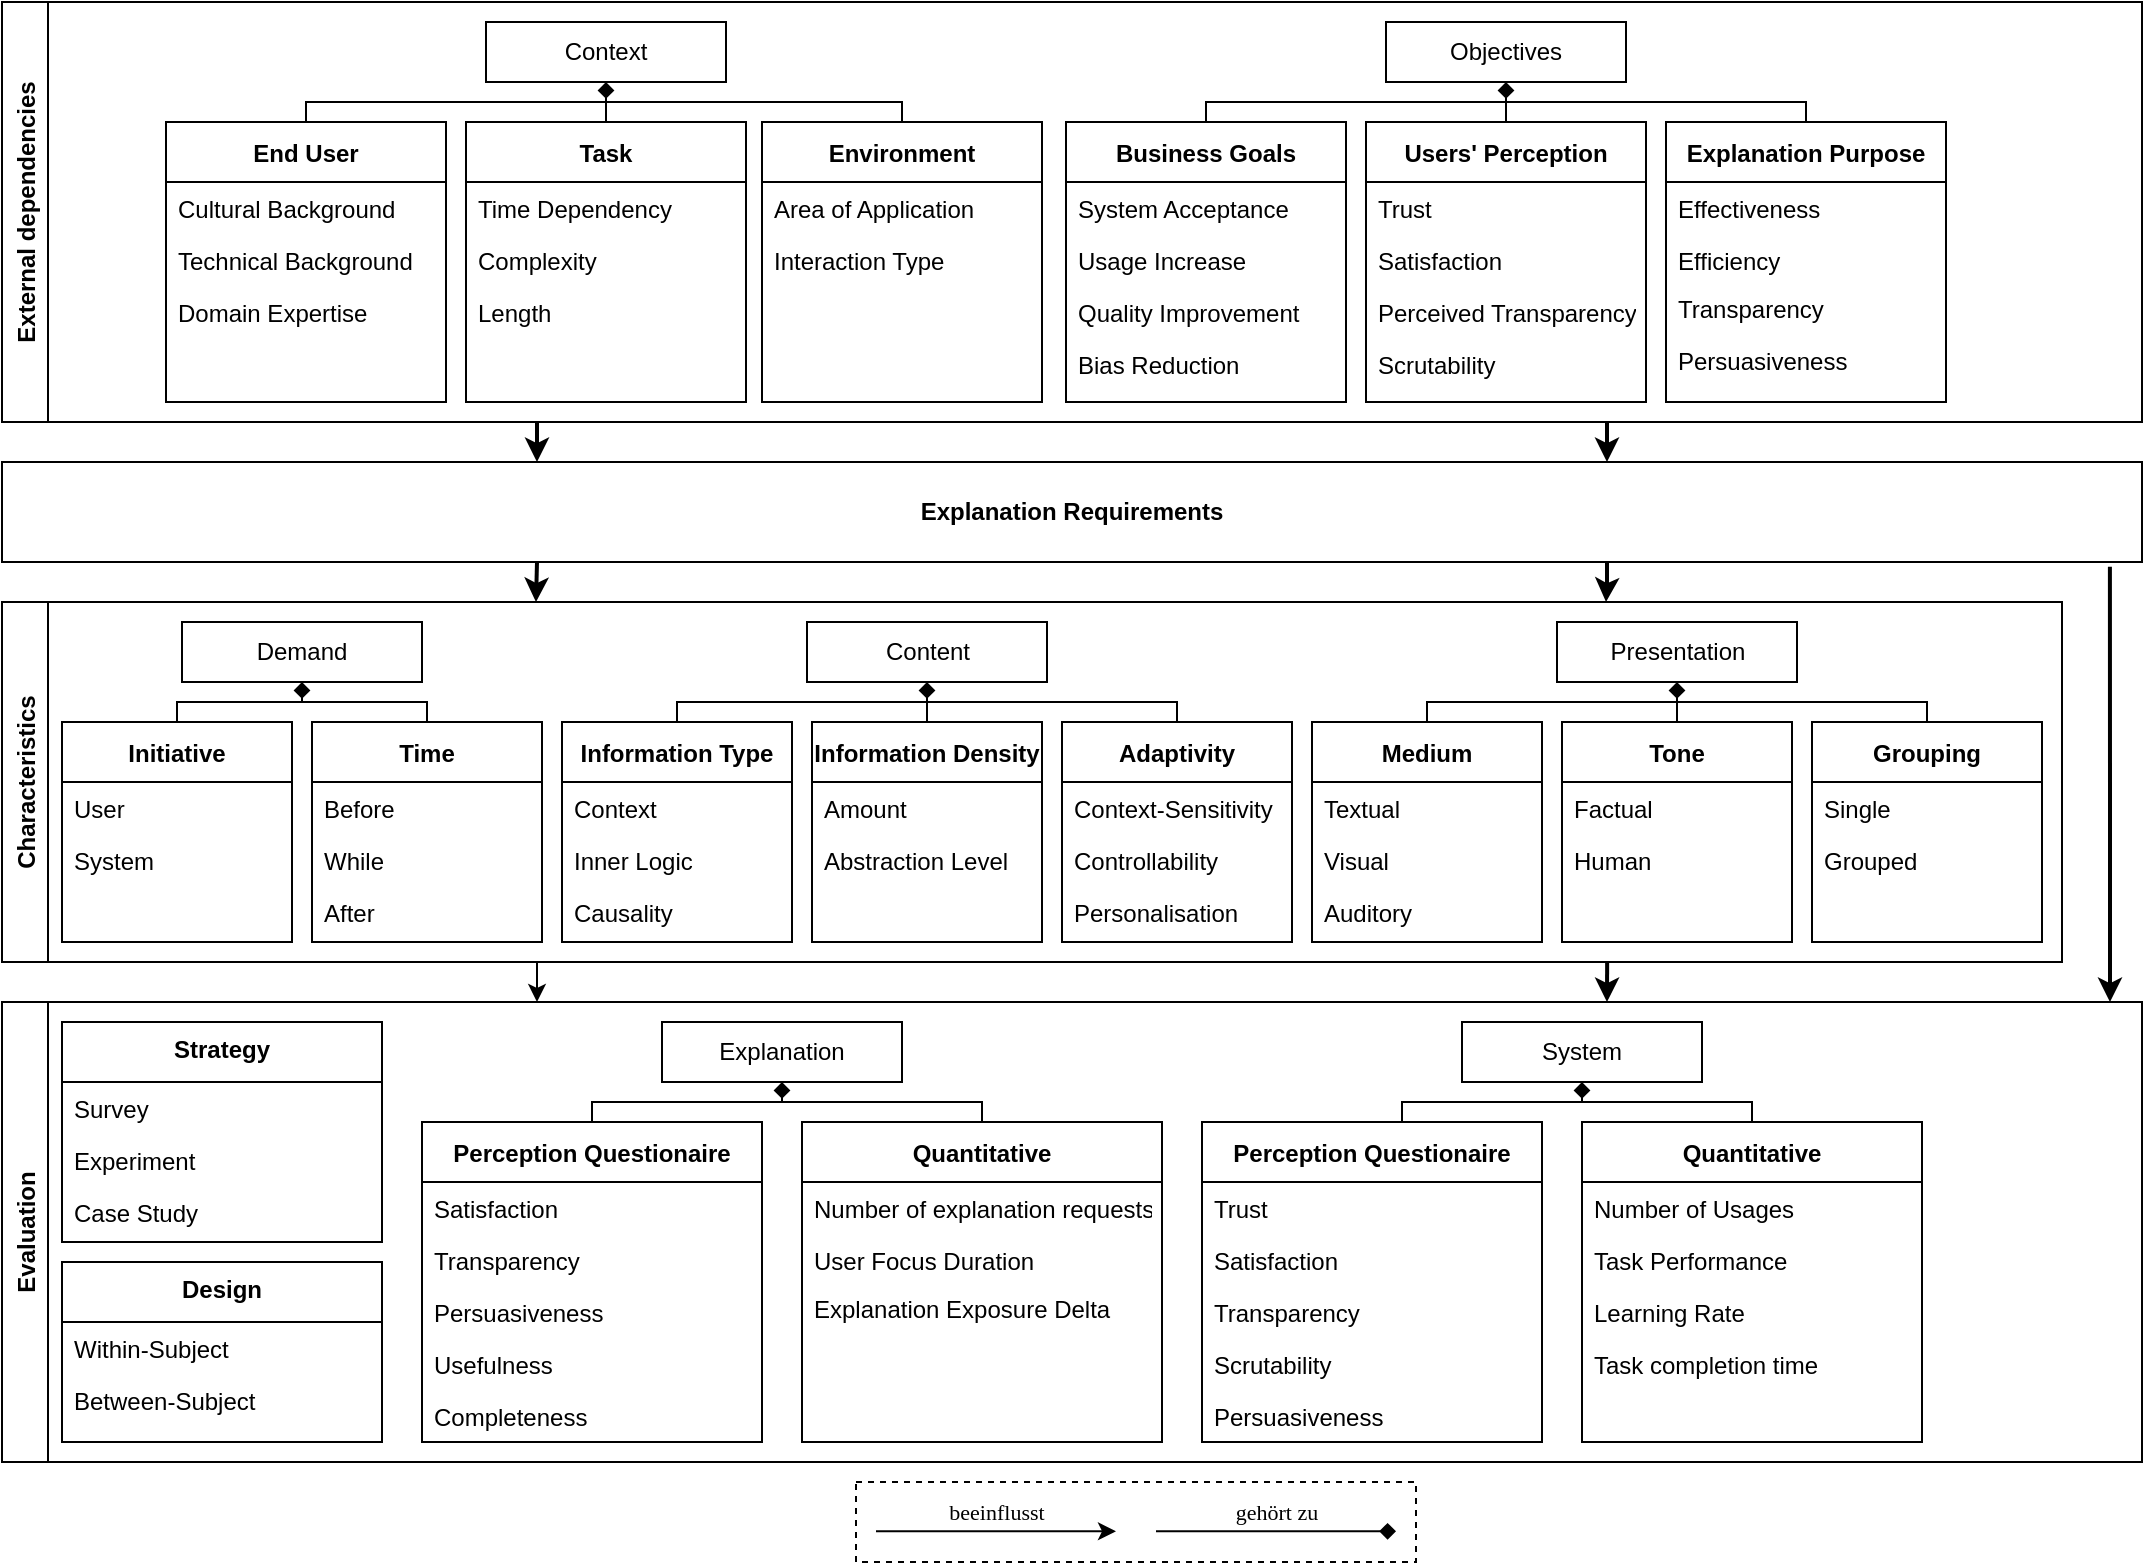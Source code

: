 <mxfile version="15.1.3" type="device"><diagram id="C5RBs43oDa-KdzZeNtuy" name="Page-1"><mxGraphModel dx="3639" dy="2560" grid="1" gridSize="10" guides="1" tooltips="1" connect="1" arrows="1" fold="1" page="1" pageScale="1" pageWidth="1169" pageHeight="827" math="0" shadow="0"><root><mxCell id="WIyWlLk6GJQsqaUBKTNV-0"/><mxCell id="WIyWlLk6GJQsqaUBKTNV-1" parent="WIyWlLk6GJQsqaUBKTNV-0"/><mxCell id="jt9OMy_DZ_ME25WTlSuL-2" style="edgeStyle=orthogonalEdgeStyle;rounded=0;orthogonalLoop=1;jettySize=auto;html=1;entryX=0.25;entryY=0;entryDx=0;entryDy=0;" edge="1" parent="WIyWlLk6GJQsqaUBKTNV-1" target="zXlkNPtyIkd81GcquIvF-18"><mxGeometry relative="1" as="geometry"><mxPoint x="-2050" y="-1160" as="sourcePoint"/><mxPoint x="-2063" y="-1140" as="targetPoint"/></mxGeometry></mxCell><mxCell id="zXlkNPtyIkd81GcquIvF-4" value="Characteristics" style="swimlane;horizontal=0;" parent="WIyWlLk6GJQsqaUBKTNV-1" vertex="1"><mxGeometry x="-2320" y="-1340" width="1030" height="180" as="geometry"/></mxCell><mxCell id="cX1JRRFz-SlG2Lnxs6gq-3" style="edgeStyle=orthogonalEdgeStyle;rounded=0;orthogonalLoop=1;jettySize=auto;html=1;exitX=0.5;exitY=1;exitDx=0;exitDy=0;entryX=0.5;entryY=0;entryDx=0;entryDy=0;endArrow=none;endFill=0;" parent="zXlkNPtyIkd81GcquIvF-4" source="axrRriiLc44dSIja1zBE-99" target="axrRriiLc44dSIja1zBE-93" edge="1"><mxGeometry relative="1" as="geometry"><Array as="points"><mxPoint x="463" y="50"/><mxPoint x="588" y="50"/></Array></mxGeometry></mxCell><mxCell id="cX1JRRFz-SlG2Lnxs6gq-4" style="edgeStyle=orthogonalEdgeStyle;rounded=0;orthogonalLoop=1;jettySize=auto;html=1;exitX=0.5;exitY=1;exitDx=0;exitDy=0;entryX=0.5;entryY=0;entryDx=0;entryDy=0;endArrow=none;endFill=0;startArrow=diamond;startFill=1;" parent="zXlkNPtyIkd81GcquIvF-4" source="axrRriiLc44dSIja1zBE-99" target="axrRriiLc44dSIja1zBE-85" edge="1"><mxGeometry relative="1" as="geometry"><Array as="points"><mxPoint x="463" y="50"/><mxPoint x="338" y="50"/></Array></mxGeometry></mxCell><mxCell id="axrRriiLc44dSIja1zBE-99" value="Content" style="rounded=0;whiteSpace=wrap;html=1;" parent="zXlkNPtyIkd81GcquIvF-4" vertex="1"><mxGeometry x="402.5" y="10" width="120" height="30" as="geometry"/></mxCell><mxCell id="cX1JRRFz-SlG2Lnxs6gq-1" style="edgeStyle=orthogonalEdgeStyle;rounded=0;orthogonalLoop=1;jettySize=auto;html=1;exitX=0.5;exitY=1;exitDx=0;exitDy=0;entryX=0.5;entryY=0;entryDx=0;entryDy=0;endArrow=none;endFill=0;" parent="zXlkNPtyIkd81GcquIvF-4" source="4n96px9XmfsEtVFsLmV_-21" target="4n96px9XmfsEtVFsLmV_-15" edge="1"><mxGeometry relative="1" as="geometry"/></mxCell><mxCell id="cX1JRRFz-SlG2Lnxs6gq-2" style="edgeStyle=orthogonalEdgeStyle;rounded=0;orthogonalLoop=1;jettySize=auto;html=1;exitX=0.5;exitY=1;exitDx=0;exitDy=0;entryX=0.5;entryY=0;entryDx=0;entryDy=0;endArrow=none;endFill=0;" parent="zXlkNPtyIkd81GcquIvF-4" source="4n96px9XmfsEtVFsLmV_-21" target="4n96px9XmfsEtVFsLmV_-11" edge="1"><mxGeometry relative="1" as="geometry"><Array as="points"><mxPoint x="838" y="50"/><mxPoint x="963" y="50"/></Array></mxGeometry></mxCell><mxCell id="4n96px9XmfsEtVFsLmV_-21" value="Presentation" style="rounded=0;whiteSpace=wrap;html=1;" parent="zXlkNPtyIkd81GcquIvF-4" vertex="1"><mxGeometry x="777.5" y="10" width="120" height="30" as="geometry"/></mxCell><mxCell id="4n96px9XmfsEtVFsLmV_-40" style="edgeStyle=orthogonalEdgeStyle;rounded=0;orthogonalLoop=1;jettySize=auto;html=1;exitX=0.5;exitY=0;exitDx=0;exitDy=0;entryX=0.5;entryY=1;entryDx=0;entryDy=0;endArrow=diamond;endFill=1;startArrow=none;startFill=0;" parent="zXlkNPtyIkd81GcquIvF-4" source="4n96px9XmfsEtVFsLmV_-4" target="4n96px9XmfsEtVFsLmV_-21" edge="1"><mxGeometry relative="1" as="geometry"><Array as="points"><mxPoint x="713" y="50"/><mxPoint x="838" y="50"/></Array></mxGeometry></mxCell><mxCell id="4n96px9XmfsEtVFsLmV_-4" value="Medium" style="swimlane;fontStyle=1;align=center;verticalAlign=middle;childLayout=stackLayout;horizontal=1;startSize=30;horizontalStack=0;resizeParent=1;resizeLast=0;collapsible=1;marginBottom=0;rounded=0;shadow=0;strokeWidth=1;" parent="zXlkNPtyIkd81GcquIvF-4" vertex="1"><mxGeometry x="655" y="60" width="115" height="110" as="geometry"><mxRectangle x="20" y="320" width="160" height="26" as="alternateBounds"/></mxGeometry></mxCell><mxCell id="4n96px9XmfsEtVFsLmV_-5" value="Textual" style="text;align=left;verticalAlign=top;spacingLeft=4;spacingRight=4;overflow=hidden;rotatable=0;points=[[0,0.5],[1,0.5]];portConstraint=eastwest;" parent="4n96px9XmfsEtVFsLmV_-4" vertex="1"><mxGeometry y="30" width="115" height="26" as="geometry"/></mxCell><mxCell id="4n96px9XmfsEtVFsLmV_-7" value="Visual" style="text;align=left;verticalAlign=top;spacingLeft=4;spacingRight=4;overflow=hidden;rotatable=0;points=[[0,0.5],[1,0.5]];portConstraint=eastwest;rounded=0;shadow=0;html=0;" parent="4n96px9XmfsEtVFsLmV_-4" vertex="1"><mxGeometry y="56" width="115" height="26" as="geometry"/></mxCell><mxCell id="4n96px9XmfsEtVFsLmV_-6" value="Auditory" style="text;align=left;verticalAlign=top;spacingLeft=4;spacingRight=4;overflow=hidden;rotatable=0;points=[[0,0.5],[1,0.5]];portConstraint=eastwest;rounded=0;shadow=0;html=0;" parent="4n96px9XmfsEtVFsLmV_-4" vertex="1"><mxGeometry y="82" width="115" height="26" as="geometry"/></mxCell><mxCell id="4n96px9XmfsEtVFsLmV_-15" value="Tone" style="swimlane;fontStyle=1;align=center;verticalAlign=middle;childLayout=stackLayout;horizontal=1;startSize=30;horizontalStack=0;resizeParent=1;resizeLast=0;collapsible=1;marginBottom=0;rounded=0;shadow=0;strokeWidth=1;" parent="zXlkNPtyIkd81GcquIvF-4" vertex="1"><mxGeometry x="780" y="60" width="115" height="110" as="geometry"><mxRectangle x="20" y="320" width="160" height="26" as="alternateBounds"/></mxGeometry></mxCell><mxCell id="4n96px9XmfsEtVFsLmV_-17" value="Factual" style="text;align=left;verticalAlign=top;spacingLeft=4;spacingRight=4;overflow=hidden;rotatable=0;points=[[0,0.5],[1,0.5]];portConstraint=eastwest;rounded=0;shadow=0;html=0;" parent="4n96px9XmfsEtVFsLmV_-15" vertex="1"><mxGeometry y="30" width="115" height="26" as="geometry"/></mxCell><mxCell id="4n96px9XmfsEtVFsLmV_-16" value="Human" style="text;align=left;verticalAlign=top;spacingLeft=4;spacingRight=4;overflow=hidden;rotatable=0;points=[[0,0.5],[1,0.5]];portConstraint=eastwest;" parent="4n96px9XmfsEtVFsLmV_-15" vertex="1"><mxGeometry y="56" width="115" height="26" as="geometry"/></mxCell><mxCell id="axrRriiLc44dSIja1zBE-85" value="Information Type" style="swimlane;fontStyle=1;align=center;verticalAlign=middle;childLayout=stackLayout;horizontal=1;startSize=30;horizontalStack=0;resizeParent=1;resizeLast=0;collapsible=1;marginBottom=0;rounded=0;shadow=0;strokeWidth=1;" parent="zXlkNPtyIkd81GcquIvF-4" vertex="1"><mxGeometry x="280" y="60" width="115" height="110" as="geometry"><mxRectangle x="20" y="320" width="160" height="26" as="alternateBounds"/></mxGeometry></mxCell><mxCell id="axrRriiLc44dSIja1zBE-86" value="Context" style="text;align=left;verticalAlign=top;spacingLeft=4;spacingRight=4;overflow=hidden;rotatable=0;points=[[0,0.5],[1,0.5]];portConstraint=eastwest;" parent="axrRriiLc44dSIja1zBE-85" vertex="1"><mxGeometry y="30" width="115" height="26" as="geometry"/></mxCell><mxCell id="axrRriiLc44dSIja1zBE-87" value="Inner Logic" style="text;align=left;verticalAlign=top;spacingLeft=4;spacingRight=4;overflow=hidden;rotatable=0;points=[[0,0.5],[1,0.5]];portConstraint=eastwest;rounded=0;shadow=0;html=0;" parent="axrRriiLc44dSIja1zBE-85" vertex="1"><mxGeometry y="56" width="115" height="26" as="geometry"/></mxCell><mxCell id="axrRriiLc44dSIja1zBE-88" value="Causality" style="text;align=left;verticalAlign=top;spacingLeft=4;spacingRight=4;overflow=hidden;rotatable=0;points=[[0,0.5],[1,0.5]];portConstraint=eastwest;rounded=0;shadow=0;html=0;" parent="axrRriiLc44dSIja1zBE-85" vertex="1"><mxGeometry y="82" width="115" height="26" as="geometry"/></mxCell><mxCell id="axrRriiLc44dSIja1zBE-90" value="Information Density" style="swimlane;fontStyle=1;align=center;verticalAlign=middle;childLayout=stackLayout;horizontal=1;startSize=30;horizontalStack=0;resizeParent=1;resizeLast=0;collapsible=1;marginBottom=0;rounded=0;shadow=0;strokeWidth=1;" parent="zXlkNPtyIkd81GcquIvF-4" vertex="1"><mxGeometry x="405" y="60" width="115" height="110" as="geometry"><mxRectangle x="20" y="320" width="160" height="26" as="alternateBounds"/></mxGeometry></mxCell><mxCell id="axrRriiLc44dSIja1zBE-92" value="Amount" style="text;align=left;verticalAlign=top;spacingLeft=4;spacingRight=4;overflow=hidden;rotatable=0;points=[[0,0.5],[1,0.5]];portConstraint=eastwest;rounded=0;shadow=0;html=0;" parent="axrRriiLc44dSIja1zBE-90" vertex="1"><mxGeometry y="30" width="115" height="26" as="geometry"/></mxCell><mxCell id="axrRriiLc44dSIja1zBE-91" value="Abstraction Level" style="text;align=left;verticalAlign=top;spacingLeft=4;spacingRight=4;overflow=hidden;rotatable=0;points=[[0,0.5],[1,0.5]];portConstraint=eastwest;" parent="axrRriiLc44dSIja1zBE-90" vertex="1"><mxGeometry y="56" width="115" height="26" as="geometry"/></mxCell><mxCell id="axrRriiLc44dSIja1zBE-98" style="edgeStyle=orthogonalEdgeStyle;rounded=0;orthogonalLoop=1;jettySize=auto;html=1;entryX=0.5;entryY=0;entryDx=0;entryDy=0;endArrow=none;endFill=0;" parent="zXlkNPtyIkd81GcquIvF-4" source="axrRriiLc44dSIja1zBE-99" target="axrRriiLc44dSIja1zBE-90" edge="1"><mxGeometry x="-710" y="-195" as="geometry"/></mxCell><mxCell id="axrRriiLc44dSIja1zBE-93" value="Adaptivity" style="swimlane;fontStyle=1;align=center;verticalAlign=middle;childLayout=stackLayout;horizontal=1;startSize=30;horizontalStack=0;resizeParent=1;resizeLast=0;collapsible=1;marginBottom=0;rounded=0;shadow=0;strokeWidth=1;" parent="zXlkNPtyIkd81GcquIvF-4" vertex="1"><mxGeometry x="530" y="60" width="115" height="110" as="geometry"><mxRectangle x="20" y="320" width="160" height="26" as="alternateBounds"/></mxGeometry></mxCell><mxCell id="axrRriiLc44dSIja1zBE-96" value="Context-Sensitivity" style="text;align=left;verticalAlign=top;spacingLeft=4;spacingRight=4;overflow=hidden;rotatable=0;points=[[0,0.5],[1,0.5]];portConstraint=eastwest;rounded=0;shadow=0;html=0;" parent="axrRriiLc44dSIja1zBE-93" vertex="1"><mxGeometry y="30" width="115" height="26" as="geometry"/></mxCell><mxCell id="axrRriiLc44dSIja1zBE-94" value="Controllability" style="text;align=left;verticalAlign=top;spacingLeft=4;spacingRight=4;overflow=hidden;rotatable=0;points=[[0,0.5],[1,0.5]];portConstraint=eastwest;" parent="axrRriiLc44dSIja1zBE-93" vertex="1"><mxGeometry y="56" width="115" height="26" as="geometry"/></mxCell><mxCell id="axrRriiLc44dSIja1zBE-95" value="Personalisation" style="text;align=left;verticalAlign=top;spacingLeft=4;spacingRight=4;overflow=hidden;rotatable=0;points=[[0,0.5],[1,0.5]];portConstraint=eastwest;rounded=0;shadow=0;html=0;" parent="axrRriiLc44dSIja1zBE-93" vertex="1"><mxGeometry y="82" width="115" height="28" as="geometry"/></mxCell><mxCell id="4n96px9XmfsEtVFsLmV_-26" value="Demand" style="rounded=0;whiteSpace=wrap;html=1;" parent="zXlkNPtyIkd81GcquIvF-4" vertex="1"><mxGeometry x="90" y="10" width="120" height="30" as="geometry"/></mxCell><mxCell id="4n96px9XmfsEtVFsLmV_-27" value="Time" style="swimlane;fontStyle=1;align=center;verticalAlign=middle;childLayout=stackLayout;horizontal=1;startSize=30;horizontalStack=0;resizeParent=1;resizeLast=0;collapsible=1;marginBottom=0;rounded=0;shadow=0;strokeWidth=1;" parent="zXlkNPtyIkd81GcquIvF-4" vertex="1"><mxGeometry x="155" y="60" width="115" height="110" as="geometry"><mxRectangle x="20" y="320" width="160" height="26" as="alternateBounds"/></mxGeometry></mxCell><mxCell id="4n96px9XmfsEtVFsLmV_-28" value="Before" style="text;align=left;verticalAlign=top;spacingLeft=4;spacingRight=4;overflow=hidden;rotatable=0;points=[[0,0.5],[1,0.5]];portConstraint=eastwest;" parent="4n96px9XmfsEtVFsLmV_-27" vertex="1"><mxGeometry y="30" width="115" height="26" as="geometry"/></mxCell><mxCell id="4n96px9XmfsEtVFsLmV_-29" value="While" style="text;align=left;verticalAlign=top;spacingLeft=4;spacingRight=4;overflow=hidden;rotatable=0;points=[[0,0.5],[1,0.5]];portConstraint=eastwest;rounded=0;shadow=0;html=0;" parent="4n96px9XmfsEtVFsLmV_-27" vertex="1"><mxGeometry y="56" width="115" height="26" as="geometry"/></mxCell><mxCell id="zXlkNPtyIkd81GcquIvF-29" value="After" style="text;align=left;verticalAlign=top;spacingLeft=4;spacingRight=4;overflow=hidden;rotatable=0;points=[[0,0.5],[1,0.5]];portConstraint=eastwest;rounded=0;shadow=0;html=0;" parent="4n96px9XmfsEtVFsLmV_-27" vertex="1"><mxGeometry y="82" width="115" height="26" as="geometry"/></mxCell><mxCell id="4n96px9XmfsEtVFsLmV_-33" style="edgeStyle=orthogonalEdgeStyle;rounded=0;orthogonalLoop=1;jettySize=auto;html=1;exitX=0.5;exitY=1;exitDx=0;exitDy=0;entryX=0.5;entryY=0;entryDx=0;entryDy=0;endArrow=none;endFill=0;" parent="zXlkNPtyIkd81GcquIvF-4" source="4n96px9XmfsEtVFsLmV_-26" target="4n96px9XmfsEtVFsLmV_-27" edge="1"><mxGeometry relative="1" as="geometry"><Array as="points"><mxPoint x="150" y="50"/><mxPoint x="213" y="50"/></Array></mxGeometry></mxCell><mxCell id="4n96px9XmfsEtVFsLmV_-11" value="Grouping" style="swimlane;fontStyle=1;align=center;verticalAlign=middle;childLayout=stackLayout;horizontal=1;startSize=30;horizontalStack=0;resizeParent=1;resizeLast=0;collapsible=1;marginBottom=0;rounded=0;shadow=0;strokeWidth=1;" parent="zXlkNPtyIkd81GcquIvF-4" vertex="1"><mxGeometry x="905" y="60" width="115" height="110" as="geometry"><mxRectangle x="20" y="320" width="160" height="26" as="alternateBounds"/></mxGeometry></mxCell><mxCell id="4n96px9XmfsEtVFsLmV_-12" value="Single" style="text;align=left;verticalAlign=top;spacingLeft=4;spacingRight=4;overflow=hidden;rotatable=0;points=[[0,0.5],[1,0.5]];portConstraint=eastwest;" parent="4n96px9XmfsEtVFsLmV_-11" vertex="1"><mxGeometry y="30" width="115" height="26" as="geometry"/></mxCell><mxCell id="4n96px9XmfsEtVFsLmV_-13" value="Grouped" style="text;align=left;verticalAlign=top;spacingLeft=4;spacingRight=4;overflow=hidden;rotatable=0;points=[[0,0.5],[1,0.5]];portConstraint=eastwest;rounded=0;shadow=0;html=0;" parent="4n96px9XmfsEtVFsLmV_-11" vertex="1"><mxGeometry y="56" width="115" height="26" as="geometry"/></mxCell><mxCell id="4n96px9XmfsEtVFsLmV_-30" value="Initiative" style="swimlane;fontStyle=1;align=center;verticalAlign=middle;childLayout=stackLayout;horizontal=1;startSize=30;horizontalStack=0;resizeParent=1;resizeLast=0;collapsible=1;marginBottom=0;rounded=0;shadow=0;strokeWidth=1;" parent="zXlkNPtyIkd81GcquIvF-4" vertex="1"><mxGeometry x="30" y="60" width="115" height="110" as="geometry"><mxRectangle x="20" y="320" width="160" height="26" as="alternateBounds"/></mxGeometry></mxCell><mxCell id="zXlkNPtyIkd81GcquIvF-32" value="User" style="text;align=left;verticalAlign=top;spacingLeft=4;spacingRight=4;overflow=hidden;rotatable=0;points=[[0,0.5],[1,0.5]];portConstraint=eastwest;" parent="4n96px9XmfsEtVFsLmV_-30" vertex="1"><mxGeometry y="30" width="115" height="26" as="geometry"/></mxCell><mxCell id="4n96px9XmfsEtVFsLmV_-32" value="System" style="text;align=left;verticalAlign=top;spacingLeft=4;spacingRight=4;overflow=hidden;rotatable=0;points=[[0,0.5],[1,0.5]];portConstraint=eastwest;rounded=0;shadow=0;html=0;" parent="4n96px9XmfsEtVFsLmV_-30" vertex="1"><mxGeometry y="56" width="115" height="26" as="geometry"/></mxCell><mxCell id="4n96px9XmfsEtVFsLmV_-34" style="edgeStyle=orthogonalEdgeStyle;rounded=0;orthogonalLoop=1;jettySize=auto;html=1;exitX=0.5;exitY=1;exitDx=0;exitDy=0;entryX=0.5;entryY=0;entryDx=0;entryDy=0;endArrow=none;endFill=0;startArrow=diamond;startFill=1;" parent="zXlkNPtyIkd81GcquIvF-4" source="4n96px9XmfsEtVFsLmV_-26" target="4n96px9XmfsEtVFsLmV_-30" edge="1"><mxGeometry relative="1" as="geometry"><Array as="points"><mxPoint x="150" y="50"/><mxPoint x="88" y="50"/></Array></mxGeometry></mxCell><mxCell id="jt9OMy_DZ_ME25WTlSuL-3" style="edgeStyle=orthogonalEdgeStyle;rounded=0;orthogonalLoop=1;jettySize=auto;html=1;exitX=0.75;exitY=0;exitDx=0;exitDy=0;strokeWidth=2;startArrow=classic;startFill=1;endArrow=none;endFill=0;" edge="1" parent="WIyWlLk6GJQsqaUBKTNV-1" source="zXlkNPtyIkd81GcquIvF-18"><mxGeometry relative="1" as="geometry"><mxPoint x="-1517.429" y="-1160" as="targetPoint"/></mxGeometry></mxCell><mxCell id="zXlkNPtyIkd81GcquIvF-18" value="Evaluation" style="swimlane;horizontal=0;" parent="WIyWlLk6GJQsqaUBKTNV-1" vertex="1"><mxGeometry x="-2320" y="-1140" width="1070" height="230" as="geometry"/></mxCell><mxCell id="axrRriiLc44dSIja1zBE-63" value="Strategy" style="swimlane;fontStyle=1;align=center;verticalAlign=top;childLayout=stackLayout;horizontal=1;startSize=30;horizontalStack=0;resizeParent=1;resizeLast=0;collapsible=1;marginBottom=0;rounded=0;shadow=0;strokeWidth=1;" parent="zXlkNPtyIkd81GcquIvF-18" vertex="1"><mxGeometry x="30" y="10" width="160" height="110" as="geometry"><mxRectangle x="50" y="20" width="160" height="26" as="alternateBounds"/></mxGeometry></mxCell><mxCell id="D0WJpJhbZsLhA6rSpBcb-38" value="Survey" style="text;align=left;verticalAlign=top;spacingLeft=4;spacingRight=4;overflow=hidden;rotatable=0;points=[[0,0.5],[1,0.5]];portConstraint=eastwest;rounded=0;shadow=0;html=0;" parent="axrRriiLc44dSIja1zBE-63" vertex="1"><mxGeometry y="30" width="160" height="26" as="geometry"/></mxCell><mxCell id="D0WJpJhbZsLhA6rSpBcb-37" value="Experiment" style="text;align=left;verticalAlign=top;spacingLeft=4;spacingRight=4;overflow=hidden;rotatable=0;points=[[0,0.5],[1,0.5]];portConstraint=eastwest;rounded=0;shadow=0;html=0;" parent="axrRriiLc44dSIja1zBE-63" vertex="1"><mxGeometry y="56" width="160" height="26" as="geometry"/></mxCell><mxCell id="D0WJpJhbZsLhA6rSpBcb-39" value="Case Study" style="text;align=left;verticalAlign=top;spacingLeft=4;spacingRight=4;overflow=hidden;rotatable=0;points=[[0,0.5],[1,0.5]];portConstraint=eastwest;rounded=0;shadow=0;html=0;" parent="axrRriiLc44dSIja1zBE-63" vertex="1"><mxGeometry y="82" width="160" height="26" as="geometry"/></mxCell><mxCell id="axrRriiLc44dSIja1zBE-67" value="Perception Questionaire" style="swimlane;fontStyle=1;align=center;verticalAlign=middle;childLayout=stackLayout;horizontal=1;startSize=30;horizontalStack=0;resizeParent=1;resizeLast=0;collapsible=1;marginBottom=0;rounded=0;shadow=0;strokeWidth=1;" parent="zXlkNPtyIkd81GcquIvF-18" vertex="1"><mxGeometry x="600" y="60" width="170" height="160" as="geometry"><mxRectangle x="20" y="320" width="160" height="26" as="alternateBounds"/></mxGeometry></mxCell><mxCell id="D0WJpJhbZsLhA6rSpBcb-48" value="Trust" style="text;align=left;verticalAlign=top;spacingLeft=4;spacingRight=4;overflow=hidden;rotatable=0;points=[[0,0.5],[1,0.5]];portConstraint=eastwest;rounded=0;shadow=0;html=0;" parent="axrRriiLc44dSIja1zBE-67" vertex="1"><mxGeometry y="30" width="170" height="26" as="geometry"/></mxCell><mxCell id="D0WJpJhbZsLhA6rSpBcb-49" value="Satisfaction" style="text;align=left;verticalAlign=top;spacingLeft=4;spacingRight=4;overflow=hidden;rotatable=0;points=[[0,0.5],[1,0.5]];portConstraint=eastwest;rounded=0;shadow=0;html=0;" parent="axrRriiLc44dSIja1zBE-67" vertex="1"><mxGeometry y="56" width="170" height="26" as="geometry"/></mxCell><mxCell id="D0WJpJhbZsLhA6rSpBcb-44" value="Transparency" style="text;align=left;verticalAlign=top;spacingLeft=4;spacingRight=4;overflow=hidden;rotatable=0;points=[[0,0.5],[1,0.5]];portConstraint=eastwest;rounded=0;shadow=0;html=0;" parent="axrRriiLc44dSIja1zBE-67" vertex="1"><mxGeometry y="82" width="170" height="26" as="geometry"/></mxCell><mxCell id="D0WJpJhbZsLhA6rSpBcb-52" value="Scrutability" style="text;align=left;verticalAlign=top;spacingLeft=4;spacingRight=4;overflow=hidden;rotatable=0;points=[[0,0.5],[1,0.5]];portConstraint=eastwest;rounded=0;shadow=0;html=0;" parent="axrRriiLc44dSIja1zBE-67" vertex="1"><mxGeometry y="108" width="170" height="26" as="geometry"/></mxCell><mxCell id="D0WJpJhbZsLhA6rSpBcb-53" value="Persuasiveness" style="text;align=left;verticalAlign=top;spacingLeft=4;spacingRight=4;overflow=hidden;rotatable=0;points=[[0,0.5],[1,0.5]];portConstraint=eastwest;rounded=0;shadow=0;html=0;" parent="axrRriiLc44dSIja1zBE-67" vertex="1"><mxGeometry y="134" width="170" height="26" as="geometry"/></mxCell><mxCell id="6MqrEn70-jfwZm6camGe-13" style="edgeStyle=orthogonalEdgeStyle;rounded=0;orthogonalLoop=1;jettySize=auto;html=1;exitX=0.5;exitY=1;exitDx=0;exitDy=0;endArrow=none;endFill=0;startArrow=diamond;startFill=1;" parent="zXlkNPtyIkd81GcquIvF-18" source="D0WJpJhbZsLhA6rSpBcb-40" target="axrRriiLc44dSIja1zBE-67" edge="1"><mxGeometry relative="1" as="geometry"><Array as="points"><mxPoint x="790" y="50"/><mxPoint x="700" y="50"/></Array></mxGeometry></mxCell><mxCell id="6MqrEn70-jfwZm6camGe-14" style="edgeStyle=orthogonalEdgeStyle;rounded=0;orthogonalLoop=1;jettySize=auto;html=1;exitX=0.5;exitY=1;exitDx=0;exitDy=0;entryX=0.5;entryY=0;entryDx=0;entryDy=0;endArrow=none;endFill=0;" parent="zXlkNPtyIkd81GcquIvF-18" source="D0WJpJhbZsLhA6rSpBcb-40" target="D0WJpJhbZsLhA6rSpBcb-41" edge="1"><mxGeometry relative="1" as="geometry"><Array as="points"><mxPoint x="805" y="50"/><mxPoint x="910" y="50"/></Array></mxGeometry></mxCell><mxCell id="D0WJpJhbZsLhA6rSpBcb-40" value="System" style="rounded=0;whiteSpace=wrap;html=1;" parent="zXlkNPtyIkd81GcquIvF-18" vertex="1"><mxGeometry x="730" y="10" width="120" height="30" as="geometry"/></mxCell><mxCell id="D0WJpJhbZsLhA6rSpBcb-41" value="Quantitative" style="swimlane;fontStyle=1;align=center;verticalAlign=middle;childLayout=stackLayout;horizontal=1;startSize=30;horizontalStack=0;resizeParent=1;resizeLast=0;collapsible=1;marginBottom=0;rounded=0;shadow=0;strokeWidth=1;" parent="zXlkNPtyIkd81GcquIvF-18" vertex="1"><mxGeometry x="790" y="60" width="170" height="160" as="geometry"><mxRectangle x="20" y="320" width="160" height="26" as="alternateBounds"/></mxGeometry></mxCell><mxCell id="D0WJpJhbZsLhA6rSpBcb-45" value="Number of Usages" style="text;align=left;verticalAlign=top;spacingLeft=4;spacingRight=4;overflow=hidden;rotatable=0;points=[[0,0.5],[1,0.5]];portConstraint=eastwest;rounded=0;shadow=0;html=0;" parent="D0WJpJhbZsLhA6rSpBcb-41" vertex="1"><mxGeometry y="30" width="170" height="26" as="geometry"/></mxCell><mxCell id="D0WJpJhbZsLhA6rSpBcb-46" value="Task Performance" style="text;align=left;verticalAlign=top;spacingLeft=4;spacingRight=4;overflow=hidden;rotatable=0;points=[[0,0.5],[1,0.5]];portConstraint=eastwest;rounded=0;shadow=0;html=0;" parent="D0WJpJhbZsLhA6rSpBcb-41" vertex="1"><mxGeometry y="56" width="170" height="26" as="geometry"/></mxCell><mxCell id="D0WJpJhbZsLhA6rSpBcb-50" value="Learning Rate" style="text;align=left;verticalAlign=top;spacingLeft=4;spacingRight=4;overflow=hidden;rotatable=0;points=[[0,0.5],[1,0.5]];portConstraint=eastwest;rounded=0;shadow=0;html=0;" parent="D0WJpJhbZsLhA6rSpBcb-41" vertex="1"><mxGeometry y="82" width="170" height="26" as="geometry"/></mxCell><mxCell id="D0WJpJhbZsLhA6rSpBcb-47" value="Task completion time" style="text;align=left;verticalAlign=top;spacingLeft=4;spacingRight=4;overflow=hidden;rotatable=0;points=[[0,0.5],[1,0.5]];portConstraint=eastwest;rounded=0;shadow=0;html=0;" parent="D0WJpJhbZsLhA6rSpBcb-41" vertex="1"><mxGeometry y="108" width="170" height="26" as="geometry"/></mxCell><mxCell id="6MqrEn70-jfwZm6camGe-6" style="edgeStyle=orthogonalEdgeStyle;rounded=0;orthogonalLoop=1;jettySize=auto;html=1;exitX=0.5;exitY=1;exitDx=0;exitDy=0;entryX=0.5;entryY=0;entryDx=0;entryDy=0;endArrow=none;endFill=0;startArrow=diamond;startFill=1;" parent="zXlkNPtyIkd81GcquIvF-18" source="v6tm-O2M08MjZKNPsU8u-0" target="v6tm-O2M08MjZKNPsU8u-1" edge="1"><mxGeometry relative="1" as="geometry"><Array as="points"><mxPoint x="370" y="50"/><mxPoint x="285" y="50"/></Array></mxGeometry></mxCell><mxCell id="6MqrEn70-jfwZm6camGe-7" style="edgeStyle=orthogonalEdgeStyle;rounded=0;orthogonalLoop=1;jettySize=auto;html=1;exitX=0.5;exitY=1;exitDx=0;exitDy=0;entryX=0.5;entryY=0;entryDx=0;entryDy=0;endArrow=none;endFill=0;" parent="zXlkNPtyIkd81GcquIvF-18" source="v6tm-O2M08MjZKNPsU8u-0" target="6MqrEn70-jfwZm6camGe-0" edge="1"><mxGeometry relative="1" as="geometry"><Array as="points"><mxPoint x="370" y="50"/><mxPoint x="452" y="50"/></Array></mxGeometry></mxCell><mxCell id="v6tm-O2M08MjZKNPsU8u-0" value="Explanation" style="rounded=0;whiteSpace=wrap;html=1;" parent="zXlkNPtyIkd81GcquIvF-18" vertex="1"><mxGeometry x="330" y="10" width="120" height="30" as="geometry"/></mxCell><mxCell id="v6tm-O2M08MjZKNPsU8u-1" value="Perception Questionaire" style="swimlane;fontStyle=1;align=center;verticalAlign=middle;childLayout=stackLayout;horizontal=1;startSize=30;horizontalStack=0;resizeParent=1;resizeLast=0;collapsible=1;marginBottom=0;rounded=0;shadow=0;strokeWidth=1;" parent="zXlkNPtyIkd81GcquIvF-18" vertex="1"><mxGeometry x="210" y="60" width="170" height="160" as="geometry"><mxRectangle x="20" y="320" width="160" height="26" as="alternateBounds"/></mxGeometry></mxCell><mxCell id="v6tm-O2M08MjZKNPsU8u-5" value="Satisfaction" style="text;align=left;verticalAlign=top;spacingLeft=4;spacingRight=4;overflow=hidden;rotatable=0;points=[[0,0.5],[1,0.5]];portConstraint=eastwest;rounded=0;shadow=0;html=0;" parent="v6tm-O2M08MjZKNPsU8u-1" vertex="1"><mxGeometry y="30" width="170" height="26" as="geometry"/></mxCell><mxCell id="v6tm-O2M08MjZKNPsU8u-4" value="Transparency" style="text;align=left;verticalAlign=top;spacingLeft=4;spacingRight=4;overflow=hidden;rotatable=0;points=[[0,0.5],[1,0.5]];portConstraint=eastwest;rounded=0;shadow=0;html=0;" parent="v6tm-O2M08MjZKNPsU8u-1" vertex="1"><mxGeometry y="56" width="170" height="26" as="geometry"/></mxCell><mxCell id="v6tm-O2M08MjZKNPsU8u-6" value="Persuasiveness" style="text;align=left;verticalAlign=top;spacingLeft=4;spacingRight=4;overflow=hidden;rotatable=0;points=[[0,0.5],[1,0.5]];portConstraint=eastwest;rounded=0;shadow=0;html=0;" parent="v6tm-O2M08MjZKNPsU8u-1" vertex="1"><mxGeometry y="82" width="170" height="26" as="geometry"/></mxCell><mxCell id="v6tm-O2M08MjZKNPsU8u-2" value="Usefulness" style="text;align=left;verticalAlign=top;spacingLeft=4;spacingRight=4;overflow=hidden;rotatable=0;points=[[0,0.5],[1,0.5]];portConstraint=eastwest;rounded=0;shadow=0;html=0;" parent="v6tm-O2M08MjZKNPsU8u-1" vertex="1"><mxGeometry y="108" width="170" height="26" as="geometry"/></mxCell><mxCell id="v6tm-O2M08MjZKNPsU8u-3" value="Completeness" style="text;align=left;verticalAlign=top;spacingLeft=4;spacingRight=4;overflow=hidden;rotatable=0;points=[[0,0.5],[1,0.5]];portConstraint=eastwest;rounded=0;shadow=0;html=0;" parent="v6tm-O2M08MjZKNPsU8u-1" vertex="1"><mxGeometry y="134" width="170" height="26" as="geometry"/></mxCell><mxCell id="6MqrEn70-jfwZm6camGe-0" value="Quantitative" style="swimlane;fontStyle=1;align=center;verticalAlign=middle;childLayout=stackLayout;horizontal=1;startSize=30;horizontalStack=0;resizeParent=1;resizeLast=0;collapsible=1;marginBottom=0;rounded=0;shadow=0;strokeWidth=1;" parent="zXlkNPtyIkd81GcquIvF-18" vertex="1"><mxGeometry x="400" y="60" width="180" height="160" as="geometry"><mxRectangle x="20" y="320" width="160" height="26" as="alternateBounds"/></mxGeometry></mxCell><mxCell id="6MqrEn70-jfwZm6camGe-1" value="Number of explanation requests" style="text;align=left;verticalAlign=top;spacingLeft=4;spacingRight=4;overflow=hidden;rotatable=0;points=[[0,0.5],[1,0.5]];portConstraint=eastwest;rounded=0;shadow=0;html=0;" parent="6MqrEn70-jfwZm6camGe-0" vertex="1"><mxGeometry y="30" width="180" height="26" as="geometry"/></mxCell><mxCell id="6MqrEn70-jfwZm6camGe-2" value="User Focus Duration" style="text;align=left;verticalAlign=top;spacingLeft=4;spacingRight=4;overflow=hidden;rotatable=0;points=[[0,0.5],[1,0.5]];portConstraint=eastwest;rounded=0;shadow=0;html=0;" parent="6MqrEn70-jfwZm6camGe-0" vertex="1"><mxGeometry y="56" width="180" height="24" as="geometry"/></mxCell><mxCell id="6MqrEn70-jfwZm6camGe-15" value="Explanation Exposure Delta" style="text;align=left;verticalAlign=top;spacingLeft=4;spacingRight=4;overflow=hidden;rotatable=0;points=[[0,0.5],[1,0.5]];portConstraint=eastwest;rounded=0;shadow=0;html=0;" parent="6MqrEn70-jfwZm6camGe-0" vertex="1"><mxGeometry y="80" width="180" height="24" as="geometry"/></mxCell><mxCell id="6MqrEn70-jfwZm6camGe-9" value="Design" style="swimlane;fontStyle=1;align=center;verticalAlign=top;childLayout=stackLayout;horizontal=1;startSize=30;horizontalStack=0;resizeParent=1;resizeLast=0;collapsible=1;marginBottom=0;rounded=0;shadow=0;strokeWidth=1;" parent="zXlkNPtyIkd81GcquIvF-18" vertex="1"><mxGeometry x="30" y="130" width="160" height="90" as="geometry"><mxRectangle x="50" y="20" width="160" height="26" as="alternateBounds"/></mxGeometry></mxCell><mxCell id="6MqrEn70-jfwZm6camGe-10" value="Within-Subject" style="text;align=left;verticalAlign=top;spacingLeft=4;spacingRight=4;overflow=hidden;rotatable=0;points=[[0,0.5],[1,0.5]];portConstraint=eastwest;rounded=0;shadow=0;html=0;" parent="6MqrEn70-jfwZm6camGe-9" vertex="1"><mxGeometry y="30" width="160" height="26" as="geometry"/></mxCell><mxCell id="6MqrEn70-jfwZm6camGe-11" value="Between-Subject" style="text;align=left;verticalAlign=top;spacingLeft=4;spacingRight=4;overflow=hidden;rotatable=0;points=[[0,0.5],[1,0.5]];portConstraint=eastwest;rounded=0;shadow=0;html=0;" parent="6MqrEn70-jfwZm6camGe-9" vertex="1"><mxGeometry y="56" width="160" height="26" as="geometry"/></mxCell><mxCell id="6MqrEn70-jfwZm6camGe-21" style="edgeStyle=orthogonalEdgeStyle;rounded=0;orthogonalLoop=1;jettySize=auto;html=1;exitX=0.25;exitY=1;exitDx=0;exitDy=0;entryX=0.25;entryY=0;entryDx=0;entryDy=0;endArrow=classic;endFill=1;strokeWidth=2;" parent="WIyWlLk6GJQsqaUBKTNV-1" source="D0WJpJhbZsLhA6rSpBcb-0" target="6MqrEn70-jfwZm6camGe-18" edge="1"><mxGeometry relative="1" as="geometry"/></mxCell><mxCell id="6MqrEn70-jfwZm6camGe-22" style="edgeStyle=orthogonalEdgeStyle;rounded=0;orthogonalLoop=1;jettySize=auto;html=1;exitX=0.75;exitY=1;exitDx=0;exitDy=0;entryX=0.75;entryY=0;entryDx=0;entryDy=0;endArrow=classic;endFill=1;strokeWidth=2;" parent="WIyWlLk6GJQsqaUBKTNV-1" source="D0WJpJhbZsLhA6rSpBcb-0" target="6MqrEn70-jfwZm6camGe-18" edge="1"><mxGeometry relative="1" as="geometry"/></mxCell><mxCell id="D0WJpJhbZsLhA6rSpBcb-0" value="External dependencies" style="swimlane;horizontal=0;" parent="WIyWlLk6GJQsqaUBKTNV-1" vertex="1"><mxGeometry x="-2320" y="-1640" width="1070" height="210" as="geometry"/></mxCell><mxCell id="D0WJpJhbZsLhA6rSpBcb-1" value="Business Goals" style="swimlane;fontStyle=1;align=center;verticalAlign=middle;childLayout=stackLayout;horizontal=1;startSize=30;horizontalStack=0;resizeParent=1;resizeLast=0;collapsible=1;marginBottom=0;rounded=0;shadow=0;strokeWidth=1;" parent="D0WJpJhbZsLhA6rSpBcb-0" vertex="1"><mxGeometry x="532" y="60" width="140" height="140" as="geometry"><mxRectangle x="532" y="70" width="160" height="26" as="alternateBounds"/></mxGeometry></mxCell><mxCell id="D0WJpJhbZsLhA6rSpBcb-2" value="System Acceptance" style="text;align=left;verticalAlign=top;spacingLeft=4;spacingRight=4;overflow=hidden;rotatable=0;points=[[0,0.5],[1,0.5]];portConstraint=eastwest;" parent="D0WJpJhbZsLhA6rSpBcb-1" vertex="1"><mxGeometry y="30" width="140" height="26" as="geometry"/></mxCell><mxCell id="D0WJpJhbZsLhA6rSpBcb-5" value="Usage Increase" style="text;align=left;verticalAlign=top;spacingLeft=4;spacingRight=4;overflow=hidden;rotatable=0;points=[[0,0.5],[1,0.5]];portConstraint=eastwest;rounded=0;shadow=0;html=0;" parent="D0WJpJhbZsLhA6rSpBcb-1" vertex="1"><mxGeometry y="56" width="140" height="26" as="geometry"/></mxCell><mxCell id="D0WJpJhbZsLhA6rSpBcb-3" value="Quality Improvement" style="text;align=left;verticalAlign=top;spacingLeft=4;spacingRight=4;overflow=hidden;rotatable=0;points=[[0,0.5],[1,0.5]];portConstraint=eastwest;rounded=0;shadow=0;html=0;" parent="D0WJpJhbZsLhA6rSpBcb-1" vertex="1"><mxGeometry y="82" width="140" height="26" as="geometry"/></mxCell><mxCell id="MvGSPkOSMGZoUvM6L9Qt-1" value="Bias Reduction" style="text;align=left;verticalAlign=top;spacingLeft=4;spacingRight=4;overflow=hidden;rotatable=0;points=[[0,0.5],[1,0.5]];portConstraint=eastwest;rounded=0;shadow=0;html=0;" parent="D0WJpJhbZsLhA6rSpBcb-1" vertex="1"><mxGeometry y="108" width="140" height="26" as="geometry"/></mxCell><mxCell id="D0WJpJhbZsLhA6rSpBcb-6" value="Explanation Purpose" style="swimlane;fontStyle=1;align=center;verticalAlign=middle;childLayout=stackLayout;horizontal=1;startSize=30;horizontalStack=0;resizeParent=1;resizeLast=0;collapsible=1;marginBottom=0;rounded=0;shadow=0;strokeWidth=1;" parent="D0WJpJhbZsLhA6rSpBcb-0" vertex="1"><mxGeometry x="832" y="60" width="140" height="140" as="geometry"><mxRectangle x="20" y="320" width="160" height="26" as="alternateBounds"/></mxGeometry></mxCell><mxCell id="D0WJpJhbZsLhA6rSpBcb-7" value="Effectiveness" style="text;align=left;verticalAlign=top;spacingLeft=4;spacingRight=4;overflow=hidden;rotatable=0;points=[[0,0.5],[1,0.5]];portConstraint=eastwest;" parent="D0WJpJhbZsLhA6rSpBcb-6" vertex="1"><mxGeometry y="30" width="140" height="26" as="geometry"/></mxCell><mxCell id="D0WJpJhbZsLhA6rSpBcb-8" value="Efficiency" style="text;align=left;verticalAlign=top;spacingLeft=4;spacingRight=4;overflow=hidden;rotatable=0;points=[[0,0.5],[1,0.5]];portConstraint=eastwest;rounded=0;shadow=0;html=0;" parent="D0WJpJhbZsLhA6rSpBcb-6" vertex="1"><mxGeometry y="56" width="140" height="24" as="geometry"/></mxCell><mxCell id="D0WJpJhbZsLhA6rSpBcb-10" value="Transparency" style="text;align=left;verticalAlign=top;spacingLeft=4;spacingRight=4;overflow=hidden;rotatable=0;points=[[0,0.5],[1,0.5]];portConstraint=eastwest;rounded=0;shadow=0;html=0;" parent="D0WJpJhbZsLhA6rSpBcb-6" vertex="1"><mxGeometry y="80" width="140" height="26" as="geometry"/></mxCell><mxCell id="D0WJpJhbZsLhA6rSpBcb-9" value="Persuasiveness" style="text;align=left;verticalAlign=top;spacingLeft=4;spacingRight=4;overflow=hidden;rotatable=0;points=[[0,0.5],[1,0.5]];portConstraint=eastwest;rounded=0;shadow=0;html=0;" parent="D0WJpJhbZsLhA6rSpBcb-6" vertex="1"><mxGeometry y="106" width="140" height="26" as="geometry"/></mxCell><mxCell id="D0WJpJhbZsLhA6rSpBcb-11" value="Users' Perception" style="swimlane;fontStyle=1;align=center;verticalAlign=middle;childLayout=stackLayout;horizontal=1;startSize=30;horizontalStack=0;resizeParent=1;resizeLast=0;collapsible=1;marginBottom=0;rounded=0;shadow=0;strokeWidth=1;" parent="D0WJpJhbZsLhA6rSpBcb-0" vertex="1"><mxGeometry x="682" y="60" width="140" height="140" as="geometry"><mxRectangle x="20" y="320" width="160" height="26" as="alternateBounds"/></mxGeometry></mxCell><mxCell id="D0WJpJhbZsLhA6rSpBcb-12" value="Trust" style="text;align=left;verticalAlign=top;spacingLeft=4;spacingRight=4;overflow=hidden;rotatable=0;points=[[0,0.5],[1,0.5]];portConstraint=eastwest;" parent="D0WJpJhbZsLhA6rSpBcb-11" vertex="1"><mxGeometry y="30" width="140" height="26" as="geometry"/></mxCell><mxCell id="D0WJpJhbZsLhA6rSpBcb-13" value="Satisfaction" style="text;align=left;verticalAlign=top;spacingLeft=4;spacingRight=4;overflow=hidden;rotatable=0;points=[[0,0.5],[1,0.5]];portConstraint=eastwest;rounded=0;shadow=0;html=0;" parent="D0WJpJhbZsLhA6rSpBcb-11" vertex="1"><mxGeometry y="56" width="140" height="26" as="geometry"/></mxCell><mxCell id="D0WJpJhbZsLhA6rSpBcb-36" value="Perceived Transparency" style="text;align=left;verticalAlign=top;spacingLeft=4;spacingRight=4;overflow=hidden;rotatable=0;points=[[0,0.5],[1,0.5]];portConstraint=eastwest;rounded=0;shadow=0;html=0;" parent="D0WJpJhbZsLhA6rSpBcb-11" vertex="1"><mxGeometry y="82" width="140" height="26" as="geometry"/></mxCell><mxCell id="D0WJpJhbZsLhA6rSpBcb-14" value="Scrutability" style="text;align=left;verticalAlign=top;spacingLeft=4;spacingRight=4;overflow=hidden;rotatable=0;points=[[0,0.5],[1,0.5]];portConstraint=eastwest;rounded=0;shadow=0;html=0;" parent="D0WJpJhbZsLhA6rSpBcb-11" vertex="1"><mxGeometry y="108" width="140" height="26" as="geometry"/></mxCell><mxCell id="D0WJpJhbZsLhA6rSpBcb-17" style="edgeStyle=orthogonalEdgeStyle;rounded=0;orthogonalLoop=1;jettySize=auto;html=1;exitX=0.5;exitY=1;exitDx=0;exitDy=0;entryX=0.5;entryY=0;entryDx=0;entryDy=0;endArrow=none;endFill=0;startArrow=diamond;startFill=1;" parent="D0WJpJhbZsLhA6rSpBcb-0" source="D0WJpJhbZsLhA6rSpBcb-16" target="D0WJpJhbZsLhA6rSpBcb-1" edge="1"><mxGeometry relative="1" as="geometry"><Array as="points"><mxPoint x="752" y="50"/><mxPoint x="602" y="50"/></Array></mxGeometry></mxCell><mxCell id="D0WJpJhbZsLhA6rSpBcb-19" style="edgeStyle=orthogonalEdgeStyle;rounded=0;orthogonalLoop=1;jettySize=auto;html=1;exitX=0.5;exitY=1;exitDx=0;exitDy=0;entryX=0.5;entryY=0;entryDx=0;entryDy=0;endArrow=none;endFill=0;" parent="D0WJpJhbZsLhA6rSpBcb-0" source="D0WJpJhbZsLhA6rSpBcb-16" target="D0WJpJhbZsLhA6rSpBcb-6" edge="1"><mxGeometry relative="1" as="geometry"><Array as="points"><mxPoint x="752" y="50"/><mxPoint x="902" y="50"/></Array></mxGeometry></mxCell><mxCell id="D0WJpJhbZsLhA6rSpBcb-16" value="Objectives" style="rounded=0;whiteSpace=wrap;html=1;" parent="D0WJpJhbZsLhA6rSpBcb-0" vertex="1"><mxGeometry x="692" y="10" width="120" height="30" as="geometry"/></mxCell><mxCell id="D0WJpJhbZsLhA6rSpBcb-20" value="End User" style="swimlane;fontStyle=1;align=center;verticalAlign=middle;childLayout=stackLayout;horizontal=1;startSize=30;horizontalStack=0;resizeParent=1;resizeLast=0;collapsible=1;marginBottom=0;rounded=0;shadow=0;strokeWidth=1;" parent="D0WJpJhbZsLhA6rSpBcb-0" vertex="1"><mxGeometry x="82" y="60" width="140" height="140" as="geometry"><mxRectangle x="20" y="320" width="160" height="26" as="alternateBounds"/></mxGeometry></mxCell><mxCell id="D0WJpJhbZsLhA6rSpBcb-23" value="Cultural Background" style="text;align=left;verticalAlign=top;spacingLeft=4;spacingRight=4;overflow=hidden;rotatable=0;points=[[0,0.5],[1,0.5]];portConstraint=eastwest;rounded=0;shadow=0;html=0;" parent="D0WJpJhbZsLhA6rSpBcb-20" vertex="1"><mxGeometry y="30" width="140" height="26" as="geometry"/></mxCell><mxCell id="D0WJpJhbZsLhA6rSpBcb-21" value="Technical Background" style="text;align=left;verticalAlign=top;spacingLeft=4;spacingRight=4;overflow=hidden;rotatable=0;points=[[0,0.5],[1,0.5]];portConstraint=eastwest;" parent="D0WJpJhbZsLhA6rSpBcb-20" vertex="1"><mxGeometry y="56" width="140" height="26" as="geometry"/></mxCell><mxCell id="D0WJpJhbZsLhA6rSpBcb-22" value="Domain Expertise" style="text;align=left;verticalAlign=top;spacingLeft=4;spacingRight=4;overflow=hidden;rotatable=0;points=[[0,0.5],[1,0.5]];portConstraint=eastwest;rounded=0;shadow=0;html=0;" parent="D0WJpJhbZsLhA6rSpBcb-20" vertex="1"><mxGeometry y="82" width="140" height="26" as="geometry"/></mxCell><mxCell id="D0WJpJhbZsLhA6rSpBcb-24" value="Task" style="swimlane;fontStyle=1;align=center;verticalAlign=middle;childLayout=stackLayout;horizontal=1;startSize=30;horizontalStack=0;resizeParent=1;resizeLast=0;collapsible=1;marginBottom=0;rounded=0;shadow=0;strokeWidth=1;" parent="D0WJpJhbZsLhA6rSpBcb-0" vertex="1"><mxGeometry x="232" y="60" width="140" height="140" as="geometry"><mxRectangle x="20" y="320" width="160" height="26" as="alternateBounds"/></mxGeometry></mxCell><mxCell id="D0WJpJhbZsLhA6rSpBcb-25" value="Time Dependency" style="text;align=left;verticalAlign=top;spacingLeft=4;spacingRight=4;overflow=hidden;rotatable=0;points=[[0,0.5],[1,0.5]];portConstraint=eastwest;" parent="D0WJpJhbZsLhA6rSpBcb-24" vertex="1"><mxGeometry y="30" width="140" height="26" as="geometry"/></mxCell><mxCell id="D0WJpJhbZsLhA6rSpBcb-26" value="Complexity" style="text;align=left;verticalAlign=top;spacingLeft=4;spacingRight=4;overflow=hidden;rotatable=0;points=[[0,0.5],[1,0.5]];portConstraint=eastwest;rounded=0;shadow=0;html=0;" parent="D0WJpJhbZsLhA6rSpBcb-24" vertex="1"><mxGeometry y="56" width="140" height="26" as="geometry"/></mxCell><mxCell id="D0WJpJhbZsLhA6rSpBcb-27" value="Length" style="text;align=left;verticalAlign=top;spacingLeft=4;spacingRight=4;overflow=hidden;rotatable=0;points=[[0,0.5],[1,0.5]];portConstraint=eastwest;rounded=0;shadow=0;html=0;" parent="D0WJpJhbZsLhA6rSpBcb-24" vertex="1"><mxGeometry y="82" width="140" height="26" as="geometry"/></mxCell><mxCell id="D0WJpJhbZsLhA6rSpBcb-28" value="Environment" style="swimlane;fontStyle=1;align=center;verticalAlign=middle;childLayout=stackLayout;horizontal=1;startSize=30;horizontalStack=0;resizeParent=1;resizeLast=0;collapsible=1;marginBottom=0;rounded=0;shadow=0;strokeWidth=1;" parent="D0WJpJhbZsLhA6rSpBcb-0" vertex="1"><mxGeometry x="380" y="60" width="140" height="140" as="geometry"><mxRectangle x="20" y="320" width="160" height="26" as="alternateBounds"/></mxGeometry></mxCell><mxCell id="D0WJpJhbZsLhA6rSpBcb-30" value="Area of Application" style="text;align=left;verticalAlign=top;spacingLeft=4;spacingRight=4;overflow=hidden;rotatable=0;points=[[0,0.5],[1,0.5]];portConstraint=eastwest;rounded=0;shadow=0;html=0;" parent="D0WJpJhbZsLhA6rSpBcb-28" vertex="1"><mxGeometry y="30" width="140" height="26" as="geometry"/></mxCell><mxCell id="D0WJpJhbZsLhA6rSpBcb-31" value="Interaction Type" style="text;align=left;verticalAlign=top;spacingLeft=4;spacingRight=4;overflow=hidden;rotatable=0;points=[[0,0.5],[1,0.5]];portConstraint=eastwest;rounded=0;shadow=0;html=0;" parent="D0WJpJhbZsLhA6rSpBcb-28" vertex="1"><mxGeometry y="56" width="140" height="26" as="geometry"/></mxCell><mxCell id="D0WJpJhbZsLhA6rSpBcb-33" style="edgeStyle=orthogonalEdgeStyle;rounded=0;orthogonalLoop=1;jettySize=auto;html=1;exitX=0.5;exitY=1;exitDx=0;exitDy=0;entryX=0.5;entryY=0;entryDx=0;entryDy=0;endArrow=none;endFill=0;startArrow=diamond;startFill=1;" parent="D0WJpJhbZsLhA6rSpBcb-0" source="D0WJpJhbZsLhA6rSpBcb-32" target="D0WJpJhbZsLhA6rSpBcb-20" edge="1"><mxGeometry relative="1" as="geometry"><Array as="points"><mxPoint x="302" y="50"/><mxPoint x="152" y="50"/></Array></mxGeometry></mxCell><mxCell id="D0WJpJhbZsLhA6rSpBcb-34" style="edgeStyle=orthogonalEdgeStyle;rounded=0;orthogonalLoop=1;jettySize=auto;html=1;exitX=0.5;exitY=1;exitDx=0;exitDy=0;entryX=0.5;entryY=0;entryDx=0;entryDy=0;endArrow=none;endFill=0;" parent="D0WJpJhbZsLhA6rSpBcb-0" source="D0WJpJhbZsLhA6rSpBcb-32" target="D0WJpJhbZsLhA6rSpBcb-24" edge="1"><mxGeometry relative="1" as="geometry"/></mxCell><mxCell id="MvGSPkOSMGZoUvM6L9Qt-0" style="edgeStyle=orthogonalEdgeStyle;rounded=0;orthogonalLoop=1;jettySize=auto;html=1;exitX=0.5;exitY=1;exitDx=0;exitDy=0;entryX=0.5;entryY=0;entryDx=0;entryDy=0;endArrow=none;endFill=0;" parent="D0WJpJhbZsLhA6rSpBcb-0" source="D0WJpJhbZsLhA6rSpBcb-32" target="D0WJpJhbZsLhA6rSpBcb-28" edge="1"><mxGeometry relative="1" as="geometry"><Array as="points"><mxPoint x="302" y="50"/><mxPoint x="450" y="50"/></Array></mxGeometry></mxCell><mxCell id="D0WJpJhbZsLhA6rSpBcb-32" value="Context" style="rounded=0;whiteSpace=wrap;html=1;" parent="D0WJpJhbZsLhA6rSpBcb-0" vertex="1"><mxGeometry x="242" y="10" width="120" height="30" as="geometry"/></mxCell><mxCell id="D0WJpJhbZsLhA6rSpBcb-18" style="edgeStyle=orthogonalEdgeStyle;rounded=0;orthogonalLoop=1;jettySize=auto;html=1;exitX=0.5;exitY=1;exitDx=0;exitDy=0;endArrow=none;endFill=0;entryX=0.5;entryY=0;entryDx=0;entryDy=0;" parent="D0WJpJhbZsLhA6rSpBcb-0" source="D0WJpJhbZsLhA6rSpBcb-16" target="D0WJpJhbZsLhA6rSpBcb-11" edge="1"><mxGeometry relative="1" as="geometry"><mxPoint x="817" y="80.13" as="targetPoint"/></mxGeometry></mxCell><mxCell id="6MqrEn70-jfwZm6camGe-23" style="edgeStyle=orthogonalEdgeStyle;rounded=0;orthogonalLoop=1;jettySize=auto;html=1;exitX=0.75;exitY=1;exitDx=0;exitDy=0;endArrow=classic;endFill=1;strokeWidth=2;" parent="WIyWlLk6GJQsqaUBKTNV-1" source="6MqrEn70-jfwZm6camGe-18" edge="1"><mxGeometry relative="1" as="geometry"><mxPoint x="-1518" y="-1340" as="targetPoint"/><Array as="points"><mxPoint x="-1517" y="-1350"/></Array></mxGeometry></mxCell><mxCell id="6MqrEn70-jfwZm6camGe-25" style="edgeStyle=orthogonalEdgeStyle;rounded=0;orthogonalLoop=1;jettySize=auto;html=1;exitX=0.25;exitY=1;exitDx=0;exitDy=0;endArrow=classic;endFill=1;strokeWidth=2;" parent="WIyWlLk6GJQsqaUBKTNV-1" source="6MqrEn70-jfwZm6camGe-18" edge="1"><mxGeometry relative="1" as="geometry"><mxPoint x="-2053" y="-1340" as="targetPoint"/><Array as="points"><mxPoint x="-2053" y="-1360"/></Array></mxGeometry></mxCell><mxCell id="jt9OMy_DZ_ME25WTlSuL-1" style="edgeStyle=orthogonalEdgeStyle;rounded=0;orthogonalLoop=1;jettySize=auto;html=1;exitX=0.985;exitY=1.047;exitDx=0;exitDy=0;exitPerimeter=0;strokeWidth=2;" edge="1" parent="WIyWlLk6GJQsqaUBKTNV-1" source="6MqrEn70-jfwZm6camGe-18"><mxGeometry relative="1" as="geometry"><mxPoint x="-1266" y="-1140" as="targetPoint"/></mxGeometry></mxCell><mxCell id="6MqrEn70-jfwZm6camGe-18" value="&lt;span style=&quot;font-weight: 700 ; background-color: rgb(255 , 255 , 255)&quot;&gt;Explanation Requirements&lt;/span&gt;" style="rounded=0;whiteSpace=wrap;html=1;fillColor=none;" parent="WIyWlLk6GJQsqaUBKTNV-1" vertex="1"><mxGeometry x="-2320" y="-1410" width="1070" height="50" as="geometry"/></mxCell><mxCell id="vr3ZS6kedwNnmZ9LWL18-6" value="" style="group;fontSize=11;" parent="WIyWlLk6GJQsqaUBKTNV-1" vertex="1" connectable="0"><mxGeometry x="-1893" y="-900" width="280" height="40" as="geometry"/></mxCell><mxCell id="vr3ZS6kedwNnmZ9LWL18-7" value="" style="rounded=0;whiteSpace=wrap;html=1;dashed=1;fontFamily=Times New Roman;fillColor=none;fontSize=11;" parent="vr3ZS6kedwNnmZ9LWL18-6" vertex="1"><mxGeometry width="280" height="40" as="geometry"/></mxCell><mxCell id="vr3ZS6kedwNnmZ9LWL18-8" style="edgeStyle=orthogonalEdgeStyle;rounded=0;orthogonalLoop=1;jettySize=auto;html=1;endArrow=classic;endFill=1;fontFamily=Times New Roman;fontSize=11;" parent="vr3ZS6kedwNnmZ9LWL18-6" edge="1"><mxGeometry x="20" y="994.657" as="geometry"><mxPoint x="10" y="24.657" as="sourcePoint"/><mxPoint x="130" y="24.657" as="targetPoint"/></mxGeometry></mxCell><mxCell id="vr3ZS6kedwNnmZ9LWL18-9" value="beeinflusst" style="edgeLabel;html=1;align=center;verticalAlign=middle;resizable=0;points=[];fontFamily=Times New Roman;fontSize=11;labelBackgroundColor=none;" parent="vr3ZS6kedwNnmZ9LWL18-8" vertex="1" connectable="0"><mxGeometry x="0.28" relative="1" as="geometry"><mxPoint x="-17" y="-10" as="offset"/></mxGeometry></mxCell><mxCell id="vr3ZS6kedwNnmZ9LWL18-10" style="edgeStyle=orthogonalEdgeStyle;rounded=0;orthogonalLoop=1;jettySize=auto;html=1;endArrow=diamond;endFill=1;fontFamily=Times New Roman;fontSize=11;" parent="vr3ZS6kedwNnmZ9LWL18-6" edge="1"><mxGeometry x="-150" y="24.657" as="geometry"><mxPoint x="150" y="24.657" as="sourcePoint"/><mxPoint x="270" y="24.657" as="targetPoint"/></mxGeometry></mxCell><mxCell id="vr3ZS6kedwNnmZ9LWL18-11" value="gehört zu" style="edgeLabel;html=1;align=center;verticalAlign=middle;resizable=0;points=[];fontFamily=Times New Roman;fontSize=11;labelBackgroundColor=none;" parent="vr3ZS6kedwNnmZ9LWL18-10" vertex="1" connectable="0"><mxGeometry x="0.28" relative="1" as="geometry"><mxPoint x="-17" y="-10" as="offset"/></mxGeometry></mxCell></root></mxGraphModel></diagram></mxfile>